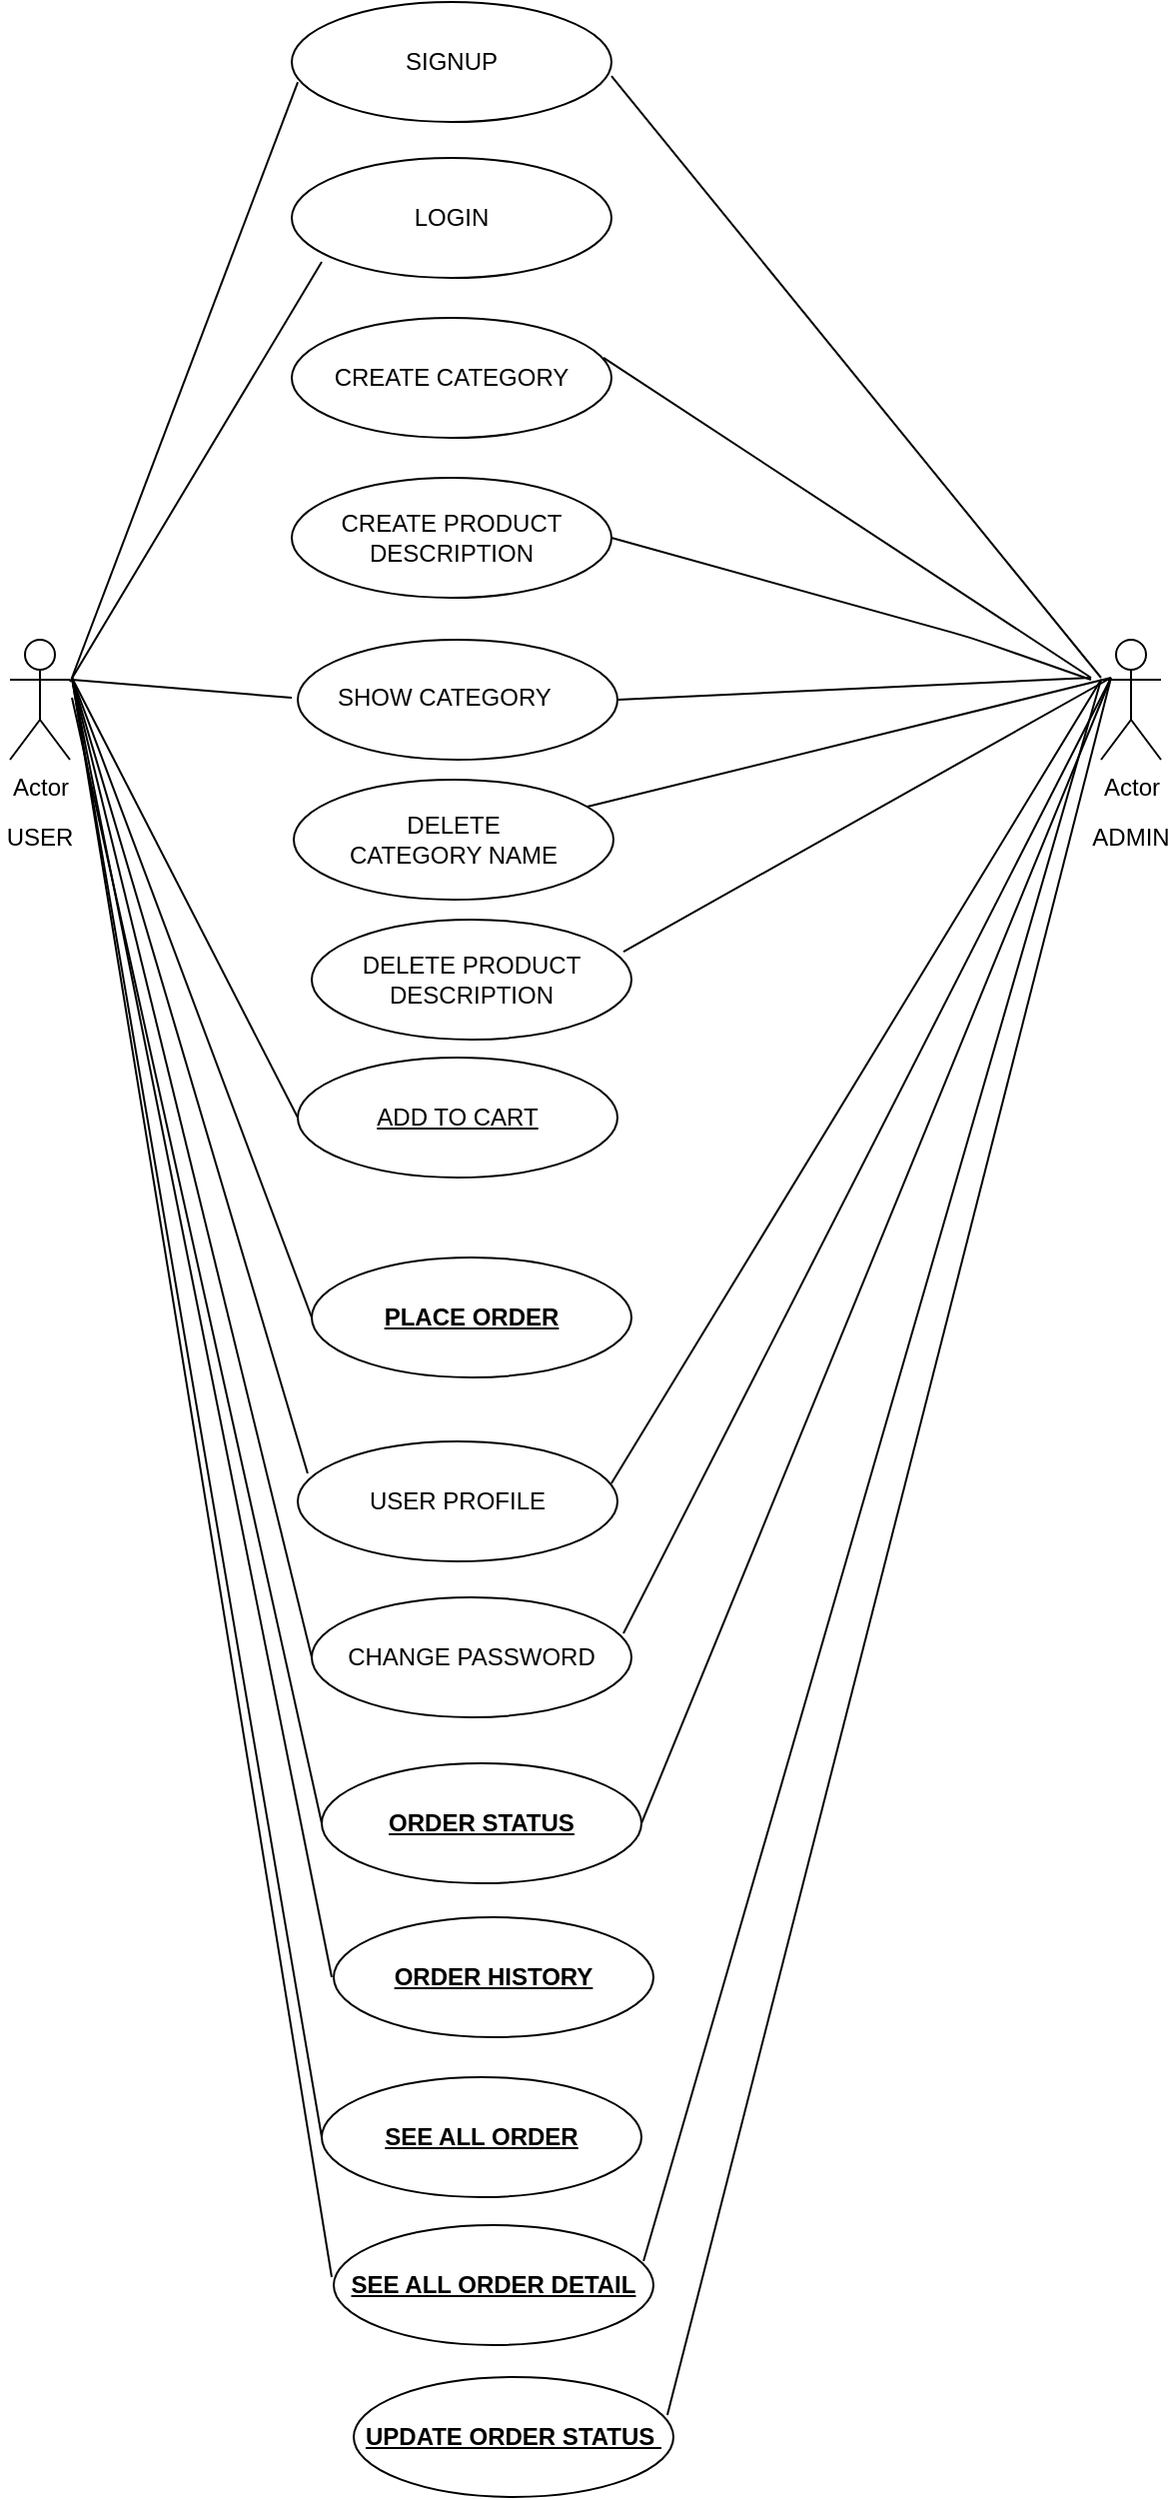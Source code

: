<mxfile version="10.4.5" type="github"><diagram id="e9DKuMFLQZJnbxIyGpPn" name="Page-1"><mxGraphModel dx="840" dy="435" grid="1" gridSize="10" guides="1" tooltips="1" connect="1" arrows="1" fold="1" page="1" pageScale="1" pageWidth="850" pageHeight="1100" math="0" shadow="0"><root><mxCell id="0"/><mxCell id="1" parent="0"/><mxCell id="aXU70ZcYWd3KFpXFc87z-8" value="SIGNUP" style="ellipse;whiteSpace=wrap;html=1;" parent="1" vertex="1"><mxGeometry x="330" y="12" width="160" height="60" as="geometry"/></mxCell><mxCell id="aXU70ZcYWd3KFpXFc87z-9" value="CREATE CATEGORY" style="ellipse;whiteSpace=wrap;html=1;" parent="1" vertex="1"><mxGeometry x="330" y="170" width="160" height="60" as="geometry"/></mxCell><mxCell id="aXU70ZcYWd3KFpXFc87z-10" value="&lt;p&gt;&lt;b&gt;&lt;u&gt;&lt;span&gt;PLACE ORDER&lt;/span&gt;&lt;/u&gt;&lt;/b&gt;&lt;/p&gt;" style="ellipse;whiteSpace=wrap;html=1;" parent="1" vertex="1"><mxGeometry x="340" y="640" width="160" height="60" as="geometry"/></mxCell><mxCell id="aXU70ZcYWd3KFpXFc87z-12" value="DELETE&lt;br&gt;CATEGORY NAME&lt;span&gt;&lt;br&gt;&lt;/span&gt;" style="ellipse;whiteSpace=wrap;html=1;" parent="1" vertex="1"><mxGeometry x="331" y="401" width="160" height="60" as="geometry"/></mxCell><mxCell id="aXU70ZcYWd3KFpXFc87z-13" value="LOGIN" style="ellipse;whiteSpace=wrap;html=1;" parent="1" vertex="1"><mxGeometry x="330" y="90" width="160" height="60" as="geometry"/></mxCell><mxCell id="aXU70ZcYWd3KFpXFc87z-14" value="CREATE PRODUCT DESCRIPTION" style="ellipse;whiteSpace=wrap;html=1;" parent="1" vertex="1"><mxGeometry x="330" y="250" width="160" height="60" as="geometry"/></mxCell><mxCell id="aXU70ZcYWd3KFpXFc87z-15" value="" style="ellipse;whiteSpace=wrap;html=1;" parent="1" vertex="1"><mxGeometry x="333" y="331" width="160" height="60" as="geometry"/></mxCell><mxCell id="aXU70ZcYWd3KFpXFc87z-16" value="&lt;p&gt;&lt;u&gt;ADD TO CART&lt;/u&gt;&lt;/p&gt;" style="ellipse;whiteSpace=wrap;html=1;" parent="1" vertex="1"><mxGeometry x="333" y="540" width="160" height="60" as="geometry"/></mxCell><mxCell id="aXU70ZcYWd3KFpXFc87z-20" value="USER PROFILE" style="ellipse;whiteSpace=wrap;html=1;" parent="1" vertex="1"><mxGeometry x="333" y="732" width="160" height="60" as="geometry"/></mxCell><mxCell id="aXU70ZcYWd3KFpXFc87z-22" value="Actor" style="shape=umlActor;verticalLabelPosition=bottom;labelBackgroundColor=#ffffff;verticalAlign=top;html=1;outlineConnect=0;" parent="1" vertex="1"><mxGeometry x="189" y="331" width="30" height="60" as="geometry"/></mxCell><mxCell id="aXU70ZcYWd3KFpXFc87z-23" value="Actor" style="shape=umlActor;verticalLabelPosition=bottom;labelBackgroundColor=#ffffff;verticalAlign=top;html=1;outlineConnect=0;" parent="1" vertex="1"><mxGeometry x="735" y="331" width="30" height="60" as="geometry"/></mxCell><mxCell id="aXU70ZcYWd3KFpXFc87z-31" value="" style="endArrow=none;html=1;entryX=0.019;entryY=0.667;entryDx=0;entryDy=0;entryPerimeter=0;" parent="1" target="aXU70ZcYWd3KFpXFc87z-8" edge="1"><mxGeometry width="50" height="50" relative="1" as="geometry"><mxPoint x="220" y="350" as="sourcePoint"/><mxPoint x="270" y="306" as="targetPoint"/></mxGeometry></mxCell><mxCell id="aXU70ZcYWd3KFpXFc87z-32" value="USER" style="text;html=1;strokeColor=none;fillColor=none;align=center;verticalAlign=middle;whiteSpace=wrap;rounded=0;" parent="1" vertex="1"><mxGeometry x="184" y="420" width="40" height="20" as="geometry"/></mxCell><mxCell id="aXU70ZcYWd3KFpXFc87z-35" value="ADMIN" style="text;html=1;strokeColor=none;fillColor=none;align=center;verticalAlign=middle;whiteSpace=wrap;rounded=0;" parent="1" vertex="1"><mxGeometry x="730" y="420" width="40" height="20" as="geometry"/></mxCell><mxCell id="aXU70ZcYWd3KFpXFc87z-36" value="" style="endArrow=none;html=1;exitX=1;exitY=0.333;exitDx=0;exitDy=0;exitPerimeter=0;entryX=0.094;entryY=0.85;entryDx=0;entryDy=0;entryPerimeter=0;" parent="1" edge="1"><mxGeometry width="50" height="50" relative="1" as="geometry"><mxPoint x="219" y="352" as="sourcePoint"/><mxPoint x="345" y="142" as="targetPoint"/></mxGeometry></mxCell><mxCell id="aXU70ZcYWd3KFpXFc87z-43" value="" style="endArrow=none;html=1;entryX=0;entryY=0.5;entryDx=0;entryDy=0;" parent="1" target="aXU70ZcYWd3KFpXFc87z-16" edge="1"><mxGeometry width="50" height="50" relative="1" as="geometry"><mxPoint x="220" y="350" as="sourcePoint"/><mxPoint x="341" y="441" as="targetPoint"/></mxGeometry></mxCell><mxCell id="aXU70ZcYWd3KFpXFc87z-44" value="" style="endArrow=none;html=1;entryX=0.031;entryY=0.267;entryDx=0;entryDy=0;entryPerimeter=0;" parent="1" target="aXU70ZcYWd3KFpXFc87z-20" edge="1"><mxGeometry width="50" height="50" relative="1" as="geometry"><mxPoint x="220" y="350" as="sourcePoint"/><mxPoint x="340" y="690" as="targetPoint"/></mxGeometry></mxCell><mxCell id="aXU70ZcYWd3KFpXFc87z-45" value="" style="endArrow=none;html=1;entryX=0;entryY=0.5;entryDx=0;entryDy=0;" parent="1" target="aXU70ZcYWd3KFpXFc87z-10" edge="1"><mxGeometry width="50" height="50" relative="1" as="geometry"><mxPoint x="220" y="350" as="sourcePoint"/><mxPoint x="350" y="541" as="targetPoint"/></mxGeometry></mxCell><mxCell id="aXU70ZcYWd3KFpXFc87z-46" value="" style="endArrow=none;html=1;exitX=1;exitY=0.617;exitDx=0;exitDy=0;exitPerimeter=0;" parent="1" source="aXU70ZcYWd3KFpXFc87z-8" edge="1"><mxGeometry width="50" height="50" relative="1" as="geometry"><mxPoint x="685" y="381" as="sourcePoint"/><mxPoint x="735" y="350" as="targetPoint"/><Array as="points"><mxPoint x="735" y="350"/></Array></mxGeometry></mxCell><mxCell id="aXU70ZcYWd3KFpXFc87z-47" value="" style="endArrow=none;html=1;exitX=1;exitY=0.5;exitDx=0;exitDy=0;" parent="1" source="aXU70ZcYWd3KFpXFc87z-15" edge="1"><mxGeometry width="50" height="50" relative="1" as="geometry"><mxPoint x="500" y="59" as="sourcePoint"/><mxPoint x="730" y="350" as="targetPoint"/></mxGeometry></mxCell><mxCell id="aXU70ZcYWd3KFpXFc87z-48" value="" style="endArrow=none;html=1;exitX=1;exitY=0.5;exitDx=0;exitDy=0;" parent="1" source="aXU70ZcYWd3KFpXFc87z-14" edge="1"><mxGeometry width="50" height="50" relative="1" as="geometry"><mxPoint x="510" y="69" as="sourcePoint"/><mxPoint x="730" y="351" as="targetPoint"/><Array as="points"><mxPoint x="670" y="330"/></Array></mxGeometry></mxCell><mxCell id="aXU70ZcYWd3KFpXFc87z-49" value="" style="endArrow=none;html=1;exitX=0.975;exitY=0.333;exitDx=0;exitDy=0;exitPerimeter=0;" parent="1" source="aXU70ZcYWd3KFpXFc87z-9" edge="1"><mxGeometry width="50" height="50" relative="1" as="geometry"><mxPoint x="520" y="79" as="sourcePoint"/><mxPoint x="730" y="350" as="targetPoint"/></mxGeometry></mxCell><mxCell id="aXU70ZcYWd3KFpXFc87z-50" value="" style="endArrow=none;html=1;exitX=0.975;exitY=0.267;exitDx=0;exitDy=0;exitPerimeter=0;" parent="1" source="aXU70ZcYWd3KFpXFc87z-54" edge="1"><mxGeometry width="50" height="50" relative="1" as="geometry"><mxPoint x="503" y="460" as="sourcePoint"/><mxPoint x="740" y="350" as="targetPoint"/></mxGeometry></mxCell><mxCell id="aXU70ZcYWd3KFpXFc87z-51" value="" style="endArrow=none;html=1;exitX=0.975;exitY=0.3;exitDx=0;exitDy=0;exitPerimeter=0;" parent="1" source="kYtuRSmoMjFQ01xQUqMR-6" edge="1"><mxGeometry width="50" height="50" relative="1" as="geometry"><mxPoint x="513" y="381" as="sourcePoint"/><mxPoint x="740" y="350" as="targetPoint"/></mxGeometry></mxCell><mxCell id="aXU70ZcYWd3KFpXFc87z-52" value="" style="endArrow=none;html=1;exitX=0.981;exitY=0.35;exitDx=0;exitDy=0;exitPerimeter=0;" parent="1" source="aXU70ZcYWd3KFpXFc87z-20" edge="1"><mxGeometry width="50" height="50" relative="1" as="geometry"><mxPoint x="510" y="681" as="sourcePoint"/><mxPoint x="735" y="351" as="targetPoint"/></mxGeometry></mxCell><mxCell id="aXU70ZcYWd3KFpXFc87z-54" value="DELETE PRODUCT DESCRIPTION" style="ellipse;whiteSpace=wrap;html=1;" parent="1" vertex="1"><mxGeometry x="340" y="471" width="160" height="60" as="geometry"/></mxCell><mxCell id="kYtuRSmoMjFQ01xQUqMR-1" value="SHOW CATEGORY" style="text;html=1;" parent="1" vertex="1"><mxGeometry x="351" y="346" width="140" height="30" as="geometry"/></mxCell><mxCell id="kYtuRSmoMjFQ01xQUqMR-2" value="&lt;b&gt;&lt;u&gt;&lt;span&gt;SEE ALL ORDER DETAIL&lt;/span&gt;&lt;/u&gt;&lt;/b&gt;" style="ellipse;whiteSpace=wrap;html=1;" parent="1" vertex="1"><mxGeometry x="351" y="1124" width="160" height="60" as="geometry"/></mxCell><mxCell id="kYtuRSmoMjFQ01xQUqMR-3" value="&lt;p&gt;&lt;b&gt;&lt;u&gt;&lt;span&gt;SEE ALL ORDER&lt;/span&gt;&lt;/u&gt;&lt;/b&gt;&lt;/p&gt;" style="ellipse;whiteSpace=wrap;html=1;" parent="1" vertex="1"><mxGeometry x="345" y="1050" width="160" height="60" as="geometry"/></mxCell><mxCell id="kYtuRSmoMjFQ01xQUqMR-4" value="&lt;p&gt;&lt;b&gt;&lt;u&gt;&lt;span&gt;ORDER HISTORY&lt;/span&gt;&lt;/u&gt;&lt;/b&gt;&lt;/p&gt;" style="ellipse;whiteSpace=wrap;html=1;" parent="1" vertex="1"><mxGeometry x="351" y="970" width="160" height="60" as="geometry"/></mxCell><mxCell id="kYtuRSmoMjFQ01xQUqMR-5" value="&lt;p&gt;&lt;b&gt;&lt;u&gt;&lt;span&gt;ORDER STATUS&lt;/span&gt;&lt;/u&gt;&lt;/b&gt;&lt;/p&gt;" style="ellipse;whiteSpace=wrap;html=1;" parent="1" vertex="1"><mxGeometry x="345" y="893" width="160" height="60" as="geometry"/></mxCell><mxCell id="kYtuRSmoMjFQ01xQUqMR-6" value="CHANGE PASSWORD" style="ellipse;whiteSpace=wrap;html=1;" parent="1" vertex="1"><mxGeometry x="340" y="810" width="160" height="60" as="geometry"/></mxCell><mxCell id="kYtuRSmoMjFQ01xQUqMR-8" value="&lt;p&gt;&lt;b&gt;&lt;u&gt;&lt;span&gt;UPDATE ORDER STATUS&amp;nbsp;&lt;/span&gt;&lt;/u&gt;&lt;/b&gt;&lt;/p&gt;" style="ellipse;whiteSpace=wrap;html=1;" parent="1" vertex="1"><mxGeometry x="361" y="1200" width="160" height="60" as="geometry"/></mxCell><mxCell id="kYtuRSmoMjFQ01xQUqMR-9" value="" style="endArrow=none;html=1;" parent="1" edge="1"><mxGeometry width="50" height="50" relative="1" as="geometry"><mxPoint x="220" y="351" as="sourcePoint"/><mxPoint x="330" y="360" as="targetPoint"/></mxGeometry></mxCell><mxCell id="kYtuRSmoMjFQ01xQUqMR-10" value="" style="endArrow=none;html=1;entryX=0;entryY=0.5;entryDx=0;entryDy=0;" parent="1" target="kYtuRSmoMjFQ01xQUqMR-6" edge="1"><mxGeometry width="50" height="50" relative="1" as="geometry"><mxPoint x="220" y="350" as="sourcePoint"/><mxPoint x="348" y="758" as="targetPoint"/></mxGeometry></mxCell><mxCell id="kYtuRSmoMjFQ01xQUqMR-11" value="" style="endArrow=none;html=1;entryX=0;entryY=0.5;entryDx=0;entryDy=0;" parent="1" target="kYtuRSmoMjFQ01xQUqMR-5" edge="1"><mxGeometry width="50" height="50" relative="1" as="geometry"><mxPoint x="220" y="360" as="sourcePoint"/><mxPoint x="350" y="861" as="targetPoint"/></mxGeometry></mxCell><mxCell id="kYtuRSmoMjFQ01xQUqMR-12" value="" style="endArrow=none;html=1;" parent="1" edge="1"><mxGeometry width="50" height="50" relative="1" as="geometry"><mxPoint x="220" y="350" as="sourcePoint"/><mxPoint x="350" y="1000" as="targetPoint"/></mxGeometry></mxCell><mxCell id="kYtuRSmoMjFQ01xQUqMR-13" value="" style="endArrow=none;html=1;entryX=0;entryY=0.5;entryDx=0;entryDy=0;" parent="1" target="kYtuRSmoMjFQ01xQUqMR-3" edge="1"><mxGeometry width="50" height="50" relative="1" as="geometry"><mxPoint x="220" y="350" as="sourcePoint"/><mxPoint x="365" y="943" as="targetPoint"/></mxGeometry></mxCell><mxCell id="kYtuRSmoMjFQ01xQUqMR-14" value="" style="endArrow=none;html=1;" parent="1" edge="1"><mxGeometry width="50" height="50" relative="1" as="geometry"><mxPoint x="220" y="350" as="sourcePoint"/><mxPoint x="350" y="1150" as="targetPoint"/></mxGeometry></mxCell><mxCell id="kYtuRSmoMjFQ01xQUqMR-15" value="" style="endArrow=none;html=1;" parent="1" source="aXU70ZcYWd3KFpXFc87z-12" edge="1"><mxGeometry width="50" height="50" relative="1" as="geometry"><mxPoint x="503" y="371" as="sourcePoint"/><mxPoint x="740" y="350" as="targetPoint"/></mxGeometry></mxCell><mxCell id="kYtuRSmoMjFQ01xQUqMR-16" value="" style="endArrow=none;html=1;exitX=1;exitY=0.5;exitDx=0;exitDy=0;" parent="1" source="kYtuRSmoMjFQ01xQUqMR-5" edge="1"><mxGeometry width="50" height="50" relative="1" as="geometry"><mxPoint x="506" y="838" as="sourcePoint"/><mxPoint x="740" y="350" as="targetPoint"/></mxGeometry></mxCell><mxCell id="kYtuRSmoMjFQ01xQUqMR-17" value="" style="endArrow=none;html=1;exitX=0.969;exitY=0.3;exitDx=0;exitDy=0;exitPerimeter=0;" parent="1" source="kYtuRSmoMjFQ01xQUqMR-2" edge="1"><mxGeometry width="50" height="50" relative="1" as="geometry"><mxPoint x="516" y="848" as="sourcePoint"/><mxPoint x="735" y="351" as="targetPoint"/></mxGeometry></mxCell><mxCell id="kYtuRSmoMjFQ01xQUqMR-18" value="" style="endArrow=none;html=1;exitX=0.981;exitY=0.317;exitDx=0;exitDy=0;exitPerimeter=0;" parent="1" source="kYtuRSmoMjFQ01xQUqMR-8" edge="1"><mxGeometry width="50" height="50" relative="1" as="geometry"><mxPoint x="516" y="1152" as="sourcePoint"/><mxPoint x="740" y="350" as="targetPoint"/></mxGeometry></mxCell></root></mxGraphModel></diagram></mxfile>